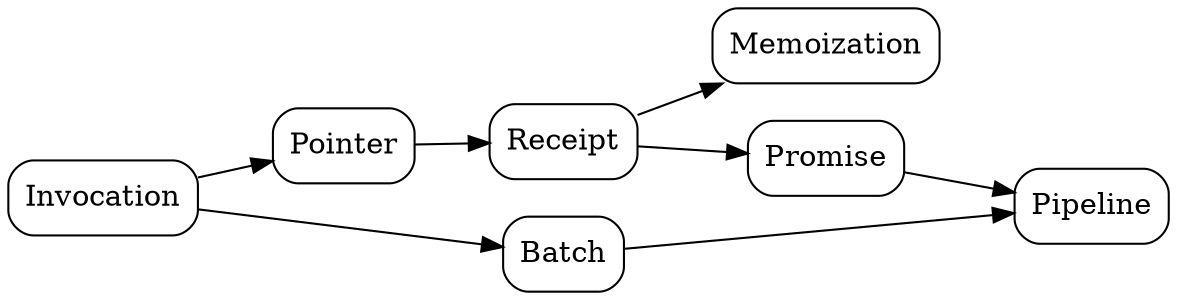 digraph {
    rankdir="LR"

    node [
      style=rounded
      shape=box
    ]

    Invocation -> Pointer -> Receipt -> Memoization
    Receipt -> Promise -> Pipeline
    Invocation -> Batch -> Pipeline
}
